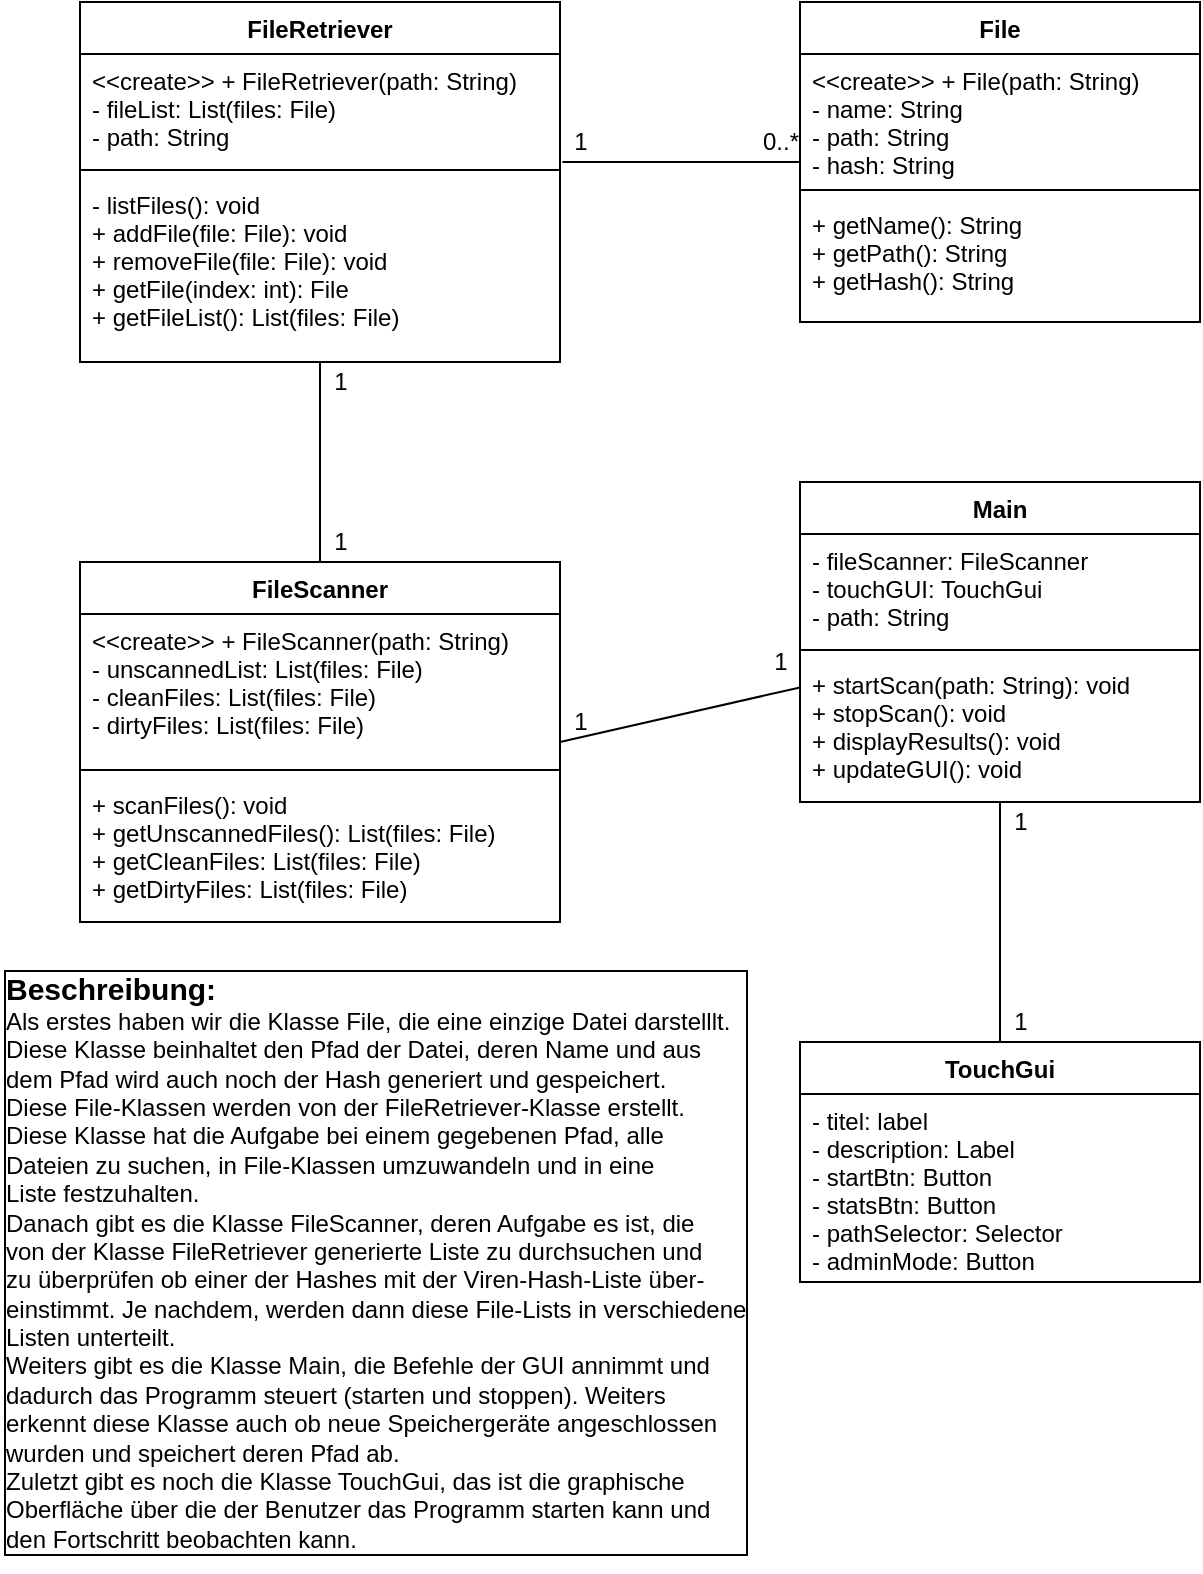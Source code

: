 <mxfile version="20.2.3" type="device"><diagram id="mL7l7FPVyaIDCE2y-QLY" name="Page-1"><mxGraphModel dx="1221" dy="764" grid="1" gridSize="10" guides="1" tooltips="1" connect="1" arrows="1" fold="1" page="1" pageScale="1" pageWidth="827" pageHeight="1169" math="0" shadow="0"><root><mxCell id="0"/><mxCell id="1" parent="0"/><mxCell id="8Jf-jBWoyHpCgJug0loW-25" style="edgeStyle=orthogonalEdgeStyle;rounded=0;orthogonalLoop=1;jettySize=auto;html=1;entryX=1.005;entryY=-0.087;entryDx=0;entryDy=0;entryPerimeter=0;endArrow=none;endFill=0;" edge="1" parent="1" source="8Jf-jBWoyHpCgJug0loW-1" target="8Jf-jBWoyHpCgJug0loW-8"><mxGeometry relative="1" as="geometry"/></mxCell><mxCell id="8Jf-jBWoyHpCgJug0loW-1" value="File" style="swimlane;fontStyle=1;align=center;verticalAlign=top;childLayout=stackLayout;horizontal=1;startSize=26;horizontalStack=0;resizeParent=1;resizeParentMax=0;resizeLast=0;collapsible=1;marginBottom=0;" vertex="1" parent="1"><mxGeometry x="440" y="40" width="200" height="160" as="geometry"><mxRectangle x="480" y="120" width="60" height="30" as="alternateBounds"/></mxGeometry></mxCell><mxCell id="8Jf-jBWoyHpCgJug0loW-2" value="&lt;&lt;create&gt;&gt; + File(path: String)&#10;- name: String&#10;- path: String&#10;- hash: String" style="text;strokeColor=none;fillColor=none;align=left;verticalAlign=top;spacingLeft=4;spacingRight=4;overflow=hidden;rotatable=0;points=[[0,0.5],[1,0.5]];portConstraint=eastwest;" vertex="1" parent="8Jf-jBWoyHpCgJug0loW-1"><mxGeometry y="26" width="200" height="64" as="geometry"/></mxCell><mxCell id="8Jf-jBWoyHpCgJug0loW-3" value="" style="line;strokeWidth=1;fillColor=none;align=left;verticalAlign=middle;spacingTop=-1;spacingLeft=3;spacingRight=3;rotatable=0;labelPosition=right;points=[];portConstraint=eastwest;" vertex="1" parent="8Jf-jBWoyHpCgJug0loW-1"><mxGeometry y="90" width="200" height="8" as="geometry"/></mxCell><mxCell id="8Jf-jBWoyHpCgJug0loW-4" value="+ getName(): String&#10;+ getPath(): String&#10;+ getHash(): String" style="text;strokeColor=none;fillColor=none;align=left;verticalAlign=top;spacingLeft=4;spacingRight=4;overflow=hidden;rotatable=0;points=[[0,0.5],[1,0.5]];portConstraint=eastwest;" vertex="1" parent="8Jf-jBWoyHpCgJug0loW-1"><mxGeometry y="98" width="200" height="62" as="geometry"/></mxCell><mxCell id="8Jf-jBWoyHpCgJug0loW-24" style="edgeStyle=orthogonalEdgeStyle;rounded=0;orthogonalLoop=1;jettySize=auto;html=1;exitX=0.5;exitY=1;exitDx=0;exitDy=0;entryX=0.5;entryY=0;entryDx=0;entryDy=0;endArrow=none;endFill=0;" edge="1" parent="1" source="8Jf-jBWoyHpCgJug0loW-5" target="8Jf-jBWoyHpCgJug0loW-10"><mxGeometry relative="1" as="geometry"/></mxCell><mxCell id="8Jf-jBWoyHpCgJug0loW-5" value="FileRetriever" style="swimlane;fontStyle=1;align=center;verticalAlign=top;childLayout=stackLayout;horizontal=1;startSize=26;horizontalStack=0;resizeParent=1;resizeParentMax=0;resizeLast=0;collapsible=1;marginBottom=0;" vertex="1" parent="1"><mxGeometry x="80" y="40" width="240" height="180" as="geometry"/></mxCell><mxCell id="8Jf-jBWoyHpCgJug0loW-6" value="&lt;&lt;create&gt;&gt; + FileRetriever(path: String)&#10;- fileList: List(files: File)&#10;- path: String" style="text;strokeColor=none;fillColor=none;align=left;verticalAlign=top;spacingLeft=4;spacingRight=4;overflow=hidden;rotatable=0;points=[[0,0.5],[1,0.5]];portConstraint=eastwest;" vertex="1" parent="8Jf-jBWoyHpCgJug0loW-5"><mxGeometry y="26" width="240" height="54" as="geometry"/></mxCell><mxCell id="8Jf-jBWoyHpCgJug0loW-7" value="" style="line;strokeWidth=1;fillColor=none;align=left;verticalAlign=middle;spacingTop=-1;spacingLeft=3;spacingRight=3;rotatable=0;labelPosition=right;points=[];portConstraint=eastwest;" vertex="1" parent="8Jf-jBWoyHpCgJug0loW-5"><mxGeometry y="80" width="240" height="8" as="geometry"/></mxCell><mxCell id="8Jf-jBWoyHpCgJug0loW-8" value="- listFiles(): void&#10;+ addFile(file: File): void&#10;+ removeFile(file: File): void&#10;+ getFile(index: int): File&#10;+ getFileList(): List(files: File)" style="text;strokeColor=none;fillColor=none;align=left;verticalAlign=top;spacingLeft=4;spacingRight=4;overflow=hidden;rotatable=0;points=[[0,0.5],[1,0.5]];portConstraint=eastwest;" vertex="1" parent="8Jf-jBWoyHpCgJug0loW-5"><mxGeometry y="88" width="240" height="92" as="geometry"/></mxCell><mxCell id="8Jf-jBWoyHpCgJug0loW-26" style="rounded=0;orthogonalLoop=1;jettySize=auto;html=1;exitX=1;exitY=0.5;exitDx=0;exitDy=0;endArrow=none;endFill=0;" edge="1" parent="1" source="8Jf-jBWoyHpCgJug0loW-10" target="8Jf-jBWoyHpCgJug0loW-15"><mxGeometry relative="1" as="geometry"/></mxCell><mxCell id="8Jf-jBWoyHpCgJug0loW-10" value="FileScanner" style="swimlane;fontStyle=1;align=center;verticalAlign=top;childLayout=stackLayout;horizontal=1;startSize=26;horizontalStack=0;resizeParent=1;resizeParentMax=0;resizeLast=0;collapsible=1;marginBottom=0;" vertex="1" parent="1"><mxGeometry x="80" y="320" width="240" height="180" as="geometry"><mxRectangle x="190" y="340" width="110" height="30" as="alternateBounds"/></mxGeometry></mxCell><mxCell id="8Jf-jBWoyHpCgJug0loW-11" value="&lt;&lt;create&gt;&gt; + FileScanner(path: String)&#10;- unscannedList: List(files: File)&#10;- cleanFiles: List(files: File)&#10;- dirtyFiles: List(files: File)" style="text;strokeColor=none;fillColor=none;align=left;verticalAlign=top;spacingLeft=4;spacingRight=4;overflow=hidden;rotatable=0;points=[[0,0.5],[1,0.5]];portConstraint=eastwest;" vertex="1" parent="8Jf-jBWoyHpCgJug0loW-10"><mxGeometry y="26" width="240" height="74" as="geometry"/></mxCell><mxCell id="8Jf-jBWoyHpCgJug0loW-12" value="" style="line;strokeWidth=1;fillColor=none;align=left;verticalAlign=middle;spacingTop=-1;spacingLeft=3;spacingRight=3;rotatable=0;labelPosition=right;points=[];portConstraint=eastwest;" vertex="1" parent="8Jf-jBWoyHpCgJug0loW-10"><mxGeometry y="100" width="240" height="8" as="geometry"/></mxCell><mxCell id="8Jf-jBWoyHpCgJug0loW-13" value="+ scanFiles(): void&#10;+ getUnscannedFiles(): List(files: File)&#10;+ getCleanFiles: List(files: File)&#10;+ getDirtyFiles: List(files: File)&#10;" style="text;strokeColor=none;fillColor=none;align=left;verticalAlign=top;spacingLeft=4;spacingRight=4;overflow=hidden;rotatable=0;points=[[0,0.5],[1,0.5]];portConstraint=eastwest;" vertex="1" parent="8Jf-jBWoyHpCgJug0loW-10"><mxGeometry y="108" width="240" height="72" as="geometry"/></mxCell><mxCell id="8Jf-jBWoyHpCgJug0loW-27" style="edgeStyle=none;rounded=0;orthogonalLoop=1;jettySize=auto;html=1;exitX=0.5;exitY=1;exitDx=0;exitDy=0;entryX=0.5;entryY=0;entryDx=0;entryDy=0;endArrow=none;endFill=0;" edge="1" parent="1" source="8Jf-jBWoyHpCgJug0loW-15" target="8Jf-jBWoyHpCgJug0loW-19"><mxGeometry relative="1" as="geometry"/></mxCell><mxCell id="8Jf-jBWoyHpCgJug0loW-15" value="Main" style="swimlane;fontStyle=1;align=center;verticalAlign=top;childLayout=stackLayout;horizontal=1;startSize=26;horizontalStack=0;resizeParent=1;resizeParentMax=0;resizeLast=0;collapsible=1;marginBottom=0;" vertex="1" parent="1"><mxGeometry x="440" y="280" width="200" height="160" as="geometry"/></mxCell><mxCell id="8Jf-jBWoyHpCgJug0loW-16" value="- fileScanner: FileScanner&#10;- touchGUI: TouchGui&#10;- path: String" style="text;strokeColor=none;fillColor=none;align=left;verticalAlign=top;spacingLeft=4;spacingRight=4;overflow=hidden;rotatable=0;points=[[0,0.5],[1,0.5]];portConstraint=eastwest;" vertex="1" parent="8Jf-jBWoyHpCgJug0loW-15"><mxGeometry y="26" width="200" height="54" as="geometry"/></mxCell><mxCell id="8Jf-jBWoyHpCgJug0loW-17" value="" style="line;strokeWidth=1;fillColor=none;align=left;verticalAlign=middle;spacingTop=-1;spacingLeft=3;spacingRight=3;rotatable=0;labelPosition=right;points=[];portConstraint=eastwest;" vertex="1" parent="8Jf-jBWoyHpCgJug0loW-15"><mxGeometry y="80" width="200" height="8" as="geometry"/></mxCell><mxCell id="8Jf-jBWoyHpCgJug0loW-18" value="+ startScan(path: String): void&#10;+ stopScan(): void&#10;+ displayResults(): void&#10;+ updateGUI(): void" style="text;strokeColor=none;fillColor=none;align=left;verticalAlign=top;spacingLeft=4;spacingRight=4;overflow=hidden;rotatable=0;points=[[0,0.5],[1,0.5]];portConstraint=eastwest;" vertex="1" parent="8Jf-jBWoyHpCgJug0loW-15"><mxGeometry y="88" width="200" height="72" as="geometry"/></mxCell><mxCell id="8Jf-jBWoyHpCgJug0loW-19" value="TouchGui" style="swimlane;fontStyle=1;align=center;verticalAlign=top;childLayout=stackLayout;horizontal=1;startSize=26;horizontalStack=0;resizeParent=1;resizeParentMax=0;resizeLast=0;collapsible=1;marginBottom=0;" vertex="1" parent="1"><mxGeometry x="440" y="560" width="200" height="120" as="geometry"/></mxCell><mxCell id="8Jf-jBWoyHpCgJug0loW-20" value="- titel: label&#10;- description: Label&#10;- startBtn: Button&#10;- statsBtn: Button&#10;- pathSelector: Selector&#10;- adminMode: Button" style="text;strokeColor=none;fillColor=none;align=left;verticalAlign=top;spacingLeft=4;spacingRight=4;overflow=hidden;rotatable=0;points=[[0,0.5],[1,0.5]];portConstraint=eastwest;" vertex="1" parent="8Jf-jBWoyHpCgJug0loW-19"><mxGeometry y="26" width="200" height="94" as="geometry"/></mxCell><mxCell id="8Jf-jBWoyHpCgJug0loW-21" value="" style="line;strokeWidth=1;fillColor=none;align=left;verticalAlign=middle;spacingTop=-1;spacingLeft=3;spacingRight=3;rotatable=0;labelPosition=right;points=[];portConstraint=eastwest;" vertex="1" parent="8Jf-jBWoyHpCgJug0loW-19"><mxGeometry y="120" width="200" as="geometry"/></mxCell><mxCell id="8Jf-jBWoyHpCgJug0loW-28" value="1" style="text;html=1;align=center;verticalAlign=middle;resizable=0;points=[];autosize=1;strokeColor=none;fillColor=none;" vertex="1" parent="1"><mxGeometry x="315" y="95" width="30" height="30" as="geometry"/></mxCell><mxCell id="8Jf-jBWoyHpCgJug0loW-29" value="0..*" style="text;html=1;align=center;verticalAlign=middle;resizable=0;points=[];autosize=1;strokeColor=none;fillColor=none;" vertex="1" parent="1"><mxGeometry x="410" y="95" width="40" height="30" as="geometry"/></mxCell><mxCell id="8Jf-jBWoyHpCgJug0loW-30" value="1" style="text;html=1;align=center;verticalAlign=middle;resizable=0;points=[];autosize=1;strokeColor=none;fillColor=none;" vertex="1" parent="1"><mxGeometry x="195" y="295" width="30" height="30" as="geometry"/></mxCell><mxCell id="8Jf-jBWoyHpCgJug0loW-31" value="1" style="text;html=1;align=center;verticalAlign=middle;resizable=0;points=[];autosize=1;strokeColor=none;fillColor=none;" vertex="1" parent="1"><mxGeometry x="195" y="215" width="30" height="30" as="geometry"/></mxCell><mxCell id="8Jf-jBWoyHpCgJug0loW-32" value="1" style="text;html=1;align=center;verticalAlign=middle;resizable=0;points=[];autosize=1;strokeColor=none;fillColor=none;" vertex="1" parent="1"><mxGeometry x="315" y="385" width="30" height="30" as="geometry"/></mxCell><mxCell id="8Jf-jBWoyHpCgJug0loW-33" value="1" style="text;html=1;align=center;verticalAlign=middle;resizable=0;points=[];autosize=1;strokeColor=none;fillColor=none;" vertex="1" parent="1"><mxGeometry x="415" y="355" width="30" height="30" as="geometry"/></mxCell><mxCell id="8Jf-jBWoyHpCgJug0loW-34" value="1" style="text;html=1;align=center;verticalAlign=middle;resizable=0;points=[];autosize=1;strokeColor=none;fillColor=none;" vertex="1" parent="1"><mxGeometry x="535" y="435" width="30" height="30" as="geometry"/></mxCell><mxCell id="8Jf-jBWoyHpCgJug0loW-35" value="1" style="text;html=1;align=center;verticalAlign=middle;resizable=0;points=[];autosize=1;strokeColor=none;fillColor=none;" vertex="1" parent="1"><mxGeometry x="535" y="535" width="30" height="30" as="geometry"/></mxCell><mxCell id="8Jf-jBWoyHpCgJug0loW-36" value="&lt;font style=&quot;font-size: 15px;&quot;&gt;&lt;b&gt;Beschreibung:&lt;/b&gt;&lt;/font&gt;&lt;br&gt;Als erstes haben wir die Klasse File, die eine einzige Datei darstelllt.&lt;br&gt;Diese Klasse beinhaltet den Pfad der Datei, deren Name und aus&lt;br&gt;dem Pfad wird auch noch der Hash generiert und gespeichert.&lt;br&gt;Diese File-Klassen werden von der FileRetriever-Klasse erstellt.&lt;br&gt;Diese Klasse hat die Aufgabe bei einem gegebenen Pfad, alle&lt;br&gt;Dateien zu suchen, in File-Klassen umzuwandeln und in eine&lt;br&gt;Liste festzuhalten.&lt;br&gt;Danach gibt es die Klasse FileScanner, deren Aufgabe es ist, die&lt;br&gt;von der Klasse FileRetriever generierte Liste zu durchsuchen und&lt;br&gt;zu überprüfen ob einer der Hashes mit der Viren-Hash-Liste über-&lt;br&gt;einstimmt. Je nachdem, werden dann diese File-Lists in verschiedene&lt;br&gt;Listen unterteilt.&lt;br&gt;Weiters gibt es die Klasse Main, die Befehle der GUI annimmt und&lt;br&gt;dadurch das Programm steuert (starten und stoppen). Weiters&lt;br&gt;erkennt diese Klasse auch ob neue Speichergeräte angeschlossen&lt;br&gt;wurden und speichert deren Pfad ab.&lt;br&gt;Zuletzt gibt es noch die Klasse TouchGui, das ist die graphische&lt;br&gt;Oberfläche über die der Benutzer das Programm starten kann und&lt;br&gt;den Fortschritt beobachten kann.&amp;nbsp;" style="text;html=1;align=left;verticalAlign=middle;resizable=0;points=[];autosize=1;strokeColor=none;fillColor=none;labelBackgroundColor=default;labelBorderColor=default;" vertex="1" parent="1"><mxGeometry x="40" y="515" width="390" height="310" as="geometry"/></mxCell></root></mxGraphModel></diagram></mxfile>